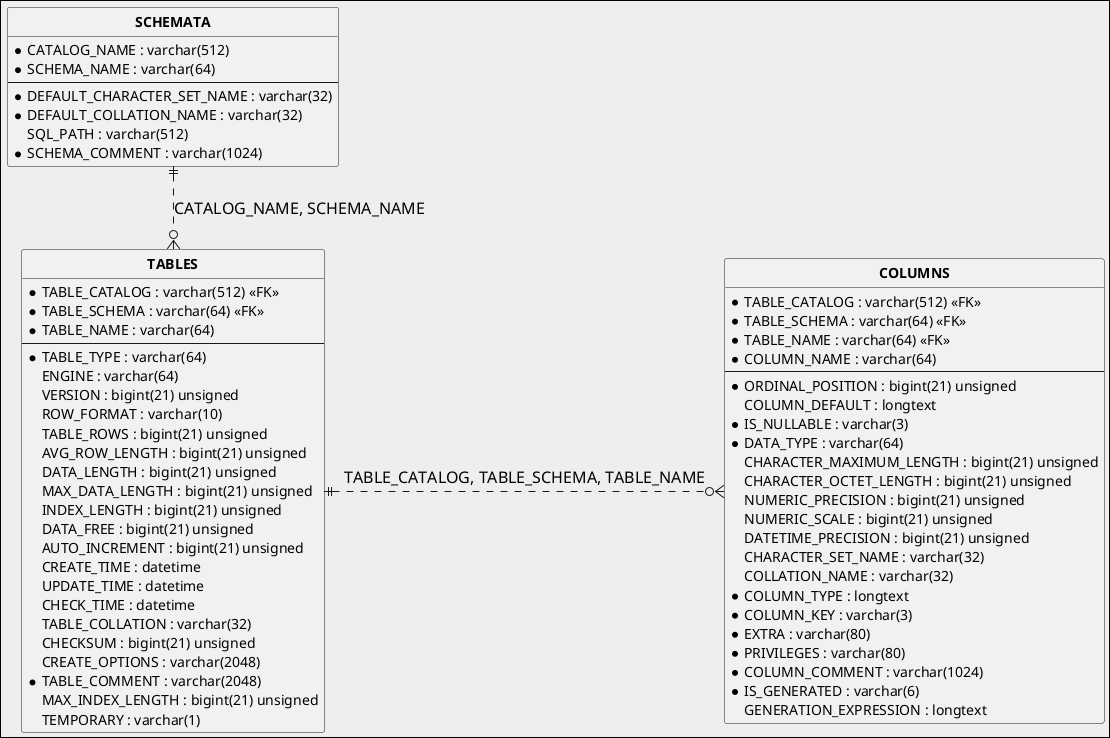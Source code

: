 
@startuml

' Useful references
/'
https://plantuml.com/ie-diagram
https://plantuml.com/class-diagram
https://plantuml.com/sequence-diagram
https://plantuml.com/activity-diagram-beta
https://plantuml.com/state-diagram
https://plantuml.com/commons
https://plantuml.com/creole
https://plantuml-documentation.readthedocs.io/en/latest/formatting/color-names.html
https://www.w3schools.com/colors/colors_names.asp
https://plantuml.com/color
'/

' https://plantuml-documentation.readthedocs.io/en/latest/formatting/all-skin-params.html
skinparam {
  'global font
  'DefaultFontName Consolas
  DefaultFontName Monaco
  'DefaultFontName Lucida Console
  'DefaultMonospacedFontName Consolas
  'DefaultFontStyle bold
  
  'diagram scope style
  DiagramBorderThickness 1
  DiagramBorderColor black
  'BackgroundColor transparent
  BackgroundColor #eeeeee
  PageMargin 10

  'note style
  NoteFontName Courier
  NoteBackgroundColor SeaShell
  NoteBorderColor transparent
  NoteShadowing false
  
  'class style
  MinClassWidth 75
  ClassFontStyle bold

  'arrow style
  ArrowFontSize 16
  ArrowThickness 1
  ResponseMessageBelowArrow true

  BoxPadding 50
  ParticipantPadding 20  
}

' https://plantuml.com/commons
scale max 2048 width
hide Circle
hide Footbox

'title Title
'caption Caption
'mainframe Title

entity "SCHEMATA" as schemata {
  *CATALOG_NAME : varchar(512)
  *SCHEMA_NAME : varchar(64)
  --
  *DEFAULT_CHARACTER_SET_NAME : varchar(32)
  *DEFAULT_COLLATION_NAME : varchar(32)
  SQL_PATH : varchar(512)
  *SCHEMA_COMMENT : varchar(1024)
}

entity "TABLES" as tables {
  *TABLE_CATALOG : varchar(512) <<FK>> 
  *TABLE_SCHEMA : varchar(64) <<FK>>
  *TABLE_NAME : varchar(64)
  --
  *TABLE_TYPE : varchar(64) 
  ENGINE : varchar(64) 
  VERSION : bigint(21) unsigned
  ROW_FORMAT : varchar(10)
  TABLE_ROWS : bigint(21) unsigned
  AVG_ROW_LENGTH : bigint(21) unsigned
  DATA_LENGTH : bigint(21) unsigned
  MAX_DATA_LENGTH : bigint(21) unsigned
  INDEX_LENGTH : bigint(21) unsigned
  DATA_FREE : bigint(21) unsigned
  AUTO_INCREMENT : bigint(21) unsigned
  CREATE_TIME : datetime
  UPDATE_TIME : datetime
  CHECK_TIME : datetime
  TABLE_COLLATION : varchar(32)
  CHECKSUM : bigint(21) unsigned
  CREATE_OPTIONS : varchar(2048)
  *TABLE_COMMENT : varchar(2048)
  MAX_INDEX_LENGTH : bigint(21) unsigned
  TEMPORARY : varchar(1)
}

entity "COLUMNS" as columns {
  *TABLE_CATALOG : varchar(512) <<FK>>
  *TABLE_SCHEMA : varchar(64) <<FK>>
  *TABLE_NAME : varchar(64) <<FK>>
  *COLUMN_NAME : varchar(64)
  --
  *ORDINAL_POSITION : bigint(21) unsigned
  COLUMN_DEFAULT : longtext
  *IS_NULLABLE : varchar(3)
  *DATA_TYPE : varchar(64)
  CHARACTER_MAXIMUM_LENGTH : bigint(21) unsigned
  CHARACTER_OCTET_LENGTH : bigint(21) unsigned
  NUMERIC_PRECISION : bigint(21) unsigned
  NUMERIC_SCALE : bigint(21) unsigned
  DATETIME_PRECISION : bigint(21) unsigned
  CHARACTER_SET_NAME : varchar(32)
  COLLATION_NAME : varchar(32)
  *COLUMN_TYPE : longtext
  *COLUMN_KEY : varchar(3)
  *EXTRA : varchar(80)
  *PRIVILEGES : varchar(80)
  *COLUMN_COMMENT : varchar(1024)
  *IS_GENERATED : varchar(6)
  GENERATION_EXPRESSION : longtext
}


schemata ||..o{ tables : CATALOG_NAME, SCHEMA_NAME
tables ||.right.o{ columns : TABLE_CATALOG, TABLE_SCHEMA, TABLE_NAME

@enduml

